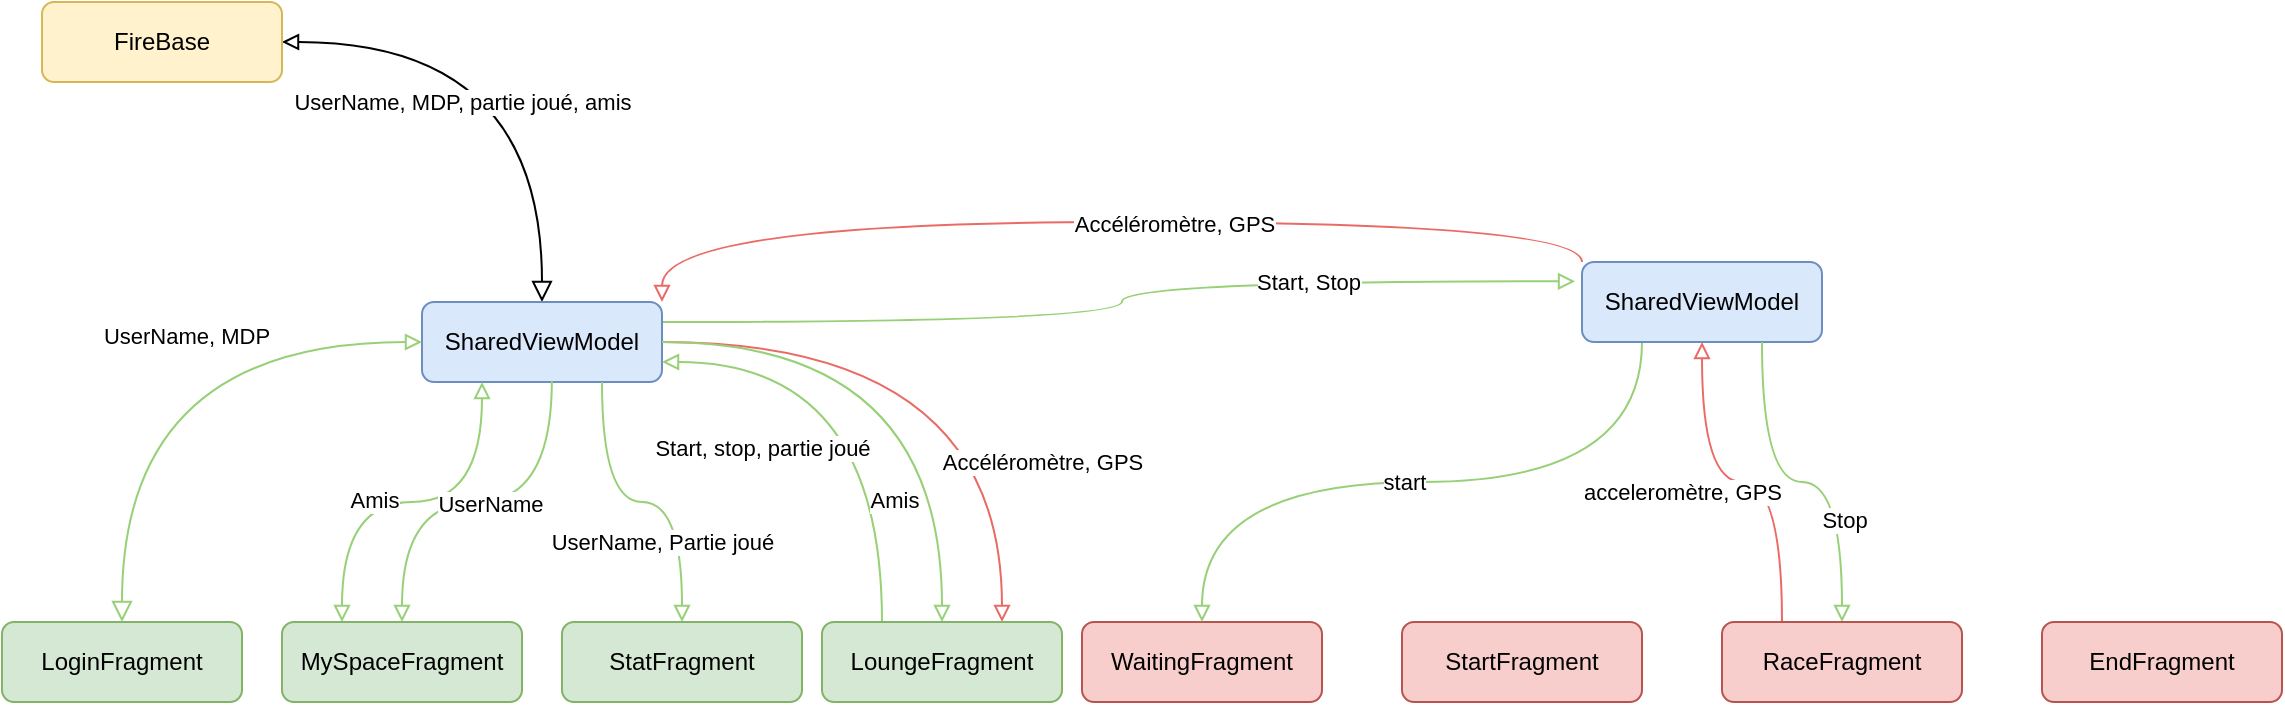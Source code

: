 <mxfile version="20.7.4" type="github">
  <diagram id="C5RBs43oDa-KdzZeNtuy" name="Page-1">
    <mxGraphModel dx="416" dy="246" grid="1" gridSize="10" guides="1" tooltips="1" connect="1" arrows="1" fold="1" page="1" pageScale="1" pageWidth="1169" pageHeight="827" math="0" shadow="0">
      <root>
        <mxCell id="WIyWlLk6GJQsqaUBKTNV-0" />
        <mxCell id="WIyWlLk6GJQsqaUBKTNV-1" parent="WIyWlLk6GJQsqaUBKTNV-0" />
        <mxCell id="WIyWlLk6GJQsqaUBKTNV-2" value="" style="rounded=0;html=1;jettySize=auto;orthogonalLoop=1;fontSize=11;endArrow=block;endFill=0;endSize=8;strokeWidth=1;shadow=0;labelBackgroundColor=none;edgeStyle=orthogonalEdgeStyle;startArrow=block;startFill=0;entryX=0.5;entryY=0;entryDx=0;entryDy=0;curved=1;" parent="WIyWlLk6GJQsqaUBKTNV-1" source="WIyWlLk6GJQsqaUBKTNV-3" target="WIyWlLk6GJQsqaUBKTNV-7" edge="1">
          <mxGeometry relative="1" as="geometry">
            <mxPoint x="120" y="200" as="targetPoint" />
          </mxGeometry>
        </mxCell>
        <mxCell id="8VJfG6XA3ddtNtJdMbC5-22" value="UserName, MDP, partie joué, amis" style="edgeLabel;html=1;align=center;verticalAlign=middle;resizable=0;points=[];" parent="WIyWlLk6GJQsqaUBKTNV-2" vertex="1" connectable="0">
          <mxGeometry x="-0.127" y="6" relative="1" as="geometry">
            <mxPoint x="-24" y="36" as="offset" />
          </mxGeometry>
        </mxCell>
        <mxCell id="WIyWlLk6GJQsqaUBKTNV-3" value="FireBase" style="rounded=1;whiteSpace=wrap;html=1;fontSize=12;glass=0;strokeWidth=1;shadow=0;fillColor=#fff2cc;strokeColor=#d6b656;" parent="WIyWlLk6GJQsqaUBKTNV-1" vertex="1">
          <mxGeometry x="40" y="20" width="120" height="40" as="geometry" />
        </mxCell>
        <mxCell id="8VJfG6XA3ddtNtJdMbC5-25" style="edgeStyle=orthogonalEdgeStyle;curved=1;rounded=0;orthogonalLoop=1;jettySize=auto;html=1;exitX=1;exitY=0;exitDx=0;exitDy=0;entryX=0;entryY=0;entryDx=0;entryDy=0;strokeColor=#EA6B66;fontColor=#000000;startArrow=block;startFill=0;endArrow=none;endFill=0;" parent="WIyWlLk6GJQsqaUBKTNV-1" source="WIyWlLk6GJQsqaUBKTNV-7" target="8VJfG6XA3ddtNtJdMbC5-8" edge="1">
          <mxGeometry relative="1" as="geometry" />
        </mxCell>
        <mxCell id="8VJfG6XA3ddtNtJdMbC5-26" value="Accéléromètre, GPS" style="edgeLabel;html=1;align=center;verticalAlign=middle;resizable=0;points=[];fontColor=#000000;" parent="8VJfG6XA3ddtNtJdMbC5-25" vertex="1" connectable="0">
          <mxGeometry x="0.137" y="-1" relative="1" as="geometry">
            <mxPoint as="offset" />
          </mxGeometry>
        </mxCell>
        <mxCell id="7FnhxVuKhJbF-vYxPbXW-0" style="edgeStyle=orthogonalEdgeStyle;rounded=0;orthogonalLoop=1;jettySize=auto;html=1;entryX=-0.029;entryY=0.241;entryDx=0;entryDy=0;curved=1;endArrow=block;endFill=0;entryPerimeter=0;exitX=1;exitY=0.25;exitDx=0;exitDy=0;strokeColor=#97D077;" edge="1" parent="WIyWlLk6GJQsqaUBKTNV-1" source="WIyWlLk6GJQsqaUBKTNV-7" target="8VJfG6XA3ddtNtJdMbC5-8">
          <mxGeometry relative="1" as="geometry">
            <mxPoint x="390" y="180" as="sourcePoint" />
          </mxGeometry>
        </mxCell>
        <mxCell id="7FnhxVuKhJbF-vYxPbXW-1" value="Start, Stop" style="edgeLabel;html=1;align=center;verticalAlign=middle;resizable=0;points=[];" vertex="1" connectable="0" parent="7FnhxVuKhJbF-vYxPbXW-0">
          <mxGeometry x="0.441" relative="1" as="geometry">
            <mxPoint as="offset" />
          </mxGeometry>
        </mxCell>
        <mxCell id="7FnhxVuKhJbF-vYxPbXW-8" style="edgeStyle=orthogonalEdgeStyle;curved=1;rounded=0;orthogonalLoop=1;jettySize=auto;html=1;entryX=0.75;entryY=0;entryDx=0;entryDy=0;strokeColor=#EA6B66;startArrow=none;startFill=0;endArrow=block;endFill=0;" edge="1" parent="WIyWlLk6GJQsqaUBKTNV-1" source="WIyWlLk6GJQsqaUBKTNV-7" target="8VJfG6XA3ddtNtJdMbC5-18">
          <mxGeometry relative="1" as="geometry" />
        </mxCell>
        <mxCell id="7FnhxVuKhJbF-vYxPbXW-9" value="Accéléromètre, GPS" style="edgeLabel;html=1;align=center;verticalAlign=middle;resizable=0;points=[];" vertex="1" connectable="0" parent="7FnhxVuKhJbF-vYxPbXW-8">
          <mxGeometry x="0.543" y="-11" relative="1" as="geometry">
            <mxPoint x="31" y="-9" as="offset" />
          </mxGeometry>
        </mxCell>
        <mxCell id="WIyWlLk6GJQsqaUBKTNV-7" value="SharedViewModel" style="rounded=1;whiteSpace=wrap;html=1;fontSize=12;glass=0;strokeWidth=1;shadow=0;fillColor=#dae8fc;strokeColor=#6c8ebf;" parent="WIyWlLk6GJQsqaUBKTNV-1" vertex="1">
          <mxGeometry x="230" y="170" width="120" height="40" as="geometry" />
        </mxCell>
        <mxCell id="8VJfG6XA3ddtNtJdMbC5-2" style="rounded=0;orthogonalLoop=1;jettySize=auto;html=1;entryX=0.25;entryY=1;entryDx=0;entryDy=0;startArrow=block;startFill=0;endArrow=block;endFill=0;edgeStyle=orthogonalEdgeStyle;curved=1;fillColor=#60a917;strokeColor=#97D077;exitX=0.25;exitY=0;exitDx=0;exitDy=0;" parent="WIyWlLk6GJQsqaUBKTNV-1" source="WIyWlLk6GJQsqaUBKTNV-11" target="WIyWlLk6GJQsqaUBKTNV-7" edge="1">
          <mxGeometry relative="1" as="geometry">
            <Array as="points">
              <mxPoint x="190" y="270" />
              <mxPoint x="260" y="270" />
            </Array>
          </mxGeometry>
        </mxCell>
        <mxCell id="8VJfG6XA3ddtNtJdMbC5-21" value="Amis" style="edgeLabel;html=1;align=center;verticalAlign=middle;resizable=0;points=[];" parent="8VJfG6XA3ddtNtJdMbC5-2" vertex="1" connectable="0">
          <mxGeometry x="-0.207" y="1" relative="1" as="geometry">
            <mxPoint as="offset" />
          </mxGeometry>
        </mxCell>
        <mxCell id="7FnhxVuKhJbF-vYxPbXW-4" style="edgeStyle=orthogonalEdgeStyle;curved=1;rounded=0;orthogonalLoop=1;jettySize=auto;html=1;entryX=0.541;entryY=0.984;entryDx=0;entryDy=0;entryPerimeter=0;strokeColor=#97D077;startArrow=block;startFill=0;endArrow=none;endFill=0;" edge="1" parent="WIyWlLk6GJQsqaUBKTNV-1" source="WIyWlLk6GJQsqaUBKTNV-11" target="WIyWlLk6GJQsqaUBKTNV-7">
          <mxGeometry relative="1" as="geometry" />
        </mxCell>
        <mxCell id="7FnhxVuKhJbF-vYxPbXW-5" value="UserName" style="edgeLabel;html=1;align=center;verticalAlign=middle;resizable=0;points=[];" vertex="1" connectable="0" parent="7FnhxVuKhJbF-vYxPbXW-4">
          <mxGeometry x="0.059" y="-1" relative="1" as="geometry">
            <mxPoint as="offset" />
          </mxGeometry>
        </mxCell>
        <mxCell id="WIyWlLk6GJQsqaUBKTNV-11" value="MySpaceFragment" style="rounded=1;whiteSpace=wrap;html=1;fontSize=12;glass=0;strokeWidth=1;shadow=0;fillColor=#d5e8d4;strokeColor=#82b366;" parent="WIyWlLk6GJQsqaUBKTNV-1" vertex="1">
          <mxGeometry x="160" y="330" width="120" height="40" as="geometry" />
        </mxCell>
        <mxCell id="WIyWlLk6GJQsqaUBKTNV-12" value="LoginFragment" style="rounded=1;whiteSpace=wrap;html=1;fontSize=12;glass=0;strokeWidth=1;shadow=0;fillColor=#d5e8d4;strokeColor=#82b366;" parent="WIyWlLk6GJQsqaUBKTNV-1" vertex="1">
          <mxGeometry x="20" y="330" width="120" height="40" as="geometry" />
        </mxCell>
        <mxCell id="8VJfG6XA3ddtNtJdMbC5-1" value="" style="rounded=0;html=1;jettySize=auto;orthogonalLoop=1;fontSize=11;endArrow=block;endFill=0;endSize=8;strokeWidth=1;shadow=0;labelBackgroundColor=none;startArrow=block;startFill=0;exitX=0;exitY=0.5;exitDx=0;exitDy=0;entryX=0.5;entryY=0;entryDx=0;entryDy=0;edgeStyle=orthogonalEdgeStyle;curved=1;fontColor=#97D077;strokeColor=#97D077;" parent="WIyWlLk6GJQsqaUBKTNV-1" source="WIyWlLk6GJQsqaUBKTNV-7" target="WIyWlLk6GJQsqaUBKTNV-12" edge="1">
          <mxGeometry x="-0.091" y="-10" relative="1" as="geometry">
            <mxPoint x="280.0" y="240.04" as="sourcePoint" />
            <mxPoint x="280.0" y="310.04" as="targetPoint" />
            <mxPoint as="offset" />
          </mxGeometry>
        </mxCell>
        <mxCell id="8VJfG6XA3ddtNtJdMbC5-20" value="UserName, MDP" style="edgeLabel;html=1;align=center;verticalAlign=middle;resizable=0;points=[];" parent="8VJfG6XA3ddtNtJdMbC5-1" vertex="1" connectable="0">
          <mxGeometry x="-0.184" y="-3" relative="1" as="geometry">
            <mxPoint as="offset" />
          </mxGeometry>
        </mxCell>
        <mxCell id="8VJfG6XA3ddtNtJdMbC5-6" style="edgeStyle=orthogonalEdgeStyle;curved=1;rounded=0;orthogonalLoop=1;jettySize=auto;html=1;entryX=0.75;entryY=1;entryDx=0;entryDy=0;startArrow=block;startFill=0;endArrow=none;endFill=0;exitX=0.5;exitY=0;exitDx=0;exitDy=0;strokeColor=#97D077;" parent="WIyWlLk6GJQsqaUBKTNV-1" source="8VJfG6XA3ddtNtJdMbC5-3" target="WIyWlLk6GJQsqaUBKTNV-7" edge="1">
          <mxGeometry relative="1" as="geometry" />
        </mxCell>
        <mxCell id="8VJfG6XA3ddtNtJdMbC5-23" value="UserName, Partie joué" style="edgeLabel;html=1;align=center;verticalAlign=middle;resizable=0;points=[];fontColor=#000000;" parent="8VJfG6XA3ddtNtJdMbC5-6" vertex="1" connectable="0">
          <mxGeometry x="0.34" y="-3" relative="1" as="geometry">
            <mxPoint x="27" y="27" as="offset" />
          </mxGeometry>
        </mxCell>
        <mxCell id="8VJfG6XA3ddtNtJdMbC5-3" value="StatFragment" style="rounded=1;whiteSpace=wrap;html=1;fontSize=12;glass=0;strokeWidth=1;shadow=0;fillColor=#d5e8d4;strokeColor=#82b366;" parent="WIyWlLk6GJQsqaUBKTNV-1" vertex="1">
          <mxGeometry x="300" y="330" width="120" height="40" as="geometry" />
        </mxCell>
        <mxCell id="8VJfG6XA3ddtNtJdMbC5-7" value="WaitingFragment" style="rounded=1;whiteSpace=wrap;html=1;fontSize=12;glass=0;strokeWidth=1;shadow=0;fillColor=#f8cecc;strokeColor=#b85450;" parent="WIyWlLk6GJQsqaUBKTNV-1" vertex="1">
          <mxGeometry x="560" y="330" width="120" height="40" as="geometry" />
        </mxCell>
        <mxCell id="8VJfG6XA3ddtNtJdMbC5-10" style="edgeStyle=orthogonalEdgeStyle;curved=1;rounded=0;orthogonalLoop=1;jettySize=auto;html=1;entryX=0.5;entryY=0;entryDx=0;entryDy=0;strokeColor=#97D077;startArrow=none;startFill=0;endArrow=block;endFill=0;exitX=0.25;exitY=1;exitDx=0;exitDy=0;" parent="WIyWlLk6GJQsqaUBKTNV-1" source="8VJfG6XA3ddtNtJdMbC5-8" target="8VJfG6XA3ddtNtJdMbC5-7" edge="1">
          <mxGeometry relative="1" as="geometry" />
        </mxCell>
        <mxCell id="8VJfG6XA3ddtNtJdMbC5-27" value="start" style="edgeLabel;html=1;align=center;verticalAlign=middle;resizable=0;points=[];fontColor=#000000;" parent="8VJfG6XA3ddtNtJdMbC5-10" vertex="1" connectable="0">
          <mxGeometry x="-0.207" relative="1" as="geometry">
            <mxPoint x="-47" as="offset" />
          </mxGeometry>
        </mxCell>
        <mxCell id="8VJfG6XA3ddtNtJdMbC5-8" value="SharedViewModel" style="rounded=1;whiteSpace=wrap;html=1;fontSize=12;glass=0;strokeWidth=1;shadow=0;fillColor=#dae8fc;strokeColor=#6c8ebf;" parent="WIyWlLk6GJQsqaUBKTNV-1" vertex="1">
          <mxGeometry x="810" y="150" width="120" height="40" as="geometry" />
        </mxCell>
        <mxCell id="8VJfG6XA3ddtNtJdMbC5-11" value="StartFragment" style="rounded=1;whiteSpace=wrap;html=1;fontSize=12;glass=0;strokeWidth=1;shadow=0;fillColor=#f8cecc;strokeColor=#b85450;" parent="WIyWlLk6GJQsqaUBKTNV-1" vertex="1">
          <mxGeometry x="720" y="330" width="120" height="40" as="geometry" />
        </mxCell>
        <mxCell id="8VJfG6XA3ddtNtJdMbC5-15" style="edgeStyle=orthogonalEdgeStyle;curved=1;rounded=0;orthogonalLoop=1;jettySize=auto;html=1;entryX=0.5;entryY=1;entryDx=0;entryDy=0;strokeColor=#EA6B66;startArrow=none;startFill=0;endArrow=block;endFill=0;exitX=0.25;exitY=0;exitDx=0;exitDy=0;" parent="WIyWlLk6GJQsqaUBKTNV-1" source="8VJfG6XA3ddtNtJdMbC5-12" target="8VJfG6XA3ddtNtJdMbC5-8" edge="1">
          <mxGeometry relative="1" as="geometry" />
        </mxCell>
        <mxCell id="8VJfG6XA3ddtNtJdMbC5-28" value="acceleromètre, GPS" style="edgeLabel;html=1;align=center;verticalAlign=middle;resizable=0;points=[];fontColor=#000000;" parent="8VJfG6XA3ddtNtJdMbC5-15" vertex="1" connectable="0">
          <mxGeometry x="-0.1" y="5" relative="1" as="geometry">
            <mxPoint x="-39" as="offset" />
          </mxGeometry>
        </mxCell>
        <mxCell id="7FnhxVuKhJbF-vYxPbXW-2" style="edgeStyle=orthogonalEdgeStyle;curved=1;rounded=0;orthogonalLoop=1;jettySize=auto;html=1;entryX=0.75;entryY=1;entryDx=0;entryDy=0;strokeColor=#97D077;startArrow=block;startFill=0;endArrow=none;endFill=0;" edge="1" parent="WIyWlLk6GJQsqaUBKTNV-1" source="8VJfG6XA3ddtNtJdMbC5-12" target="8VJfG6XA3ddtNtJdMbC5-8">
          <mxGeometry relative="1" as="geometry" />
        </mxCell>
        <mxCell id="7FnhxVuKhJbF-vYxPbXW-3" value="Stop" style="edgeLabel;html=1;align=center;verticalAlign=middle;resizable=0;points=[];" vertex="1" connectable="0" parent="7FnhxVuKhJbF-vYxPbXW-2">
          <mxGeometry x="-0.434" y="-1" relative="1" as="geometry">
            <mxPoint as="offset" />
          </mxGeometry>
        </mxCell>
        <mxCell id="8VJfG6XA3ddtNtJdMbC5-12" value="RaceFragment" style="rounded=1;whiteSpace=wrap;html=1;fontSize=12;glass=0;strokeWidth=1;shadow=0;fillColor=#f8cecc;strokeColor=#b85450;" parent="WIyWlLk6GJQsqaUBKTNV-1" vertex="1">
          <mxGeometry x="880" y="330" width="120" height="40" as="geometry" />
        </mxCell>
        <mxCell id="8VJfG6XA3ddtNtJdMbC5-13" value="EndFragment" style="rounded=1;whiteSpace=wrap;html=1;fontSize=12;glass=0;strokeWidth=1;shadow=0;fillColor=#f8cecc;strokeColor=#b85450;" parent="WIyWlLk6GJQsqaUBKTNV-1" vertex="1">
          <mxGeometry x="1040" y="330" width="120" height="40" as="geometry" />
        </mxCell>
        <mxCell id="8VJfG6XA3ddtNtJdMbC5-19" style="edgeStyle=orthogonalEdgeStyle;curved=1;rounded=0;orthogonalLoop=1;jettySize=auto;html=1;entryX=1;entryY=0.75;entryDx=0;entryDy=0;strokeColor=#97D077;startArrow=none;startFill=0;endArrow=block;endFill=0;exitX=0.25;exitY=0;exitDx=0;exitDy=0;" parent="WIyWlLk6GJQsqaUBKTNV-1" source="8VJfG6XA3ddtNtJdMbC5-18" target="WIyWlLk6GJQsqaUBKTNV-7" edge="1">
          <mxGeometry relative="1" as="geometry" />
        </mxCell>
        <mxCell id="8VJfG6XA3ddtNtJdMbC5-24" value="Start, stop, partie joué" style="edgeLabel;html=1;align=center;verticalAlign=middle;resizable=0;points=[];fontColor=#000000;" parent="8VJfG6XA3ddtNtJdMbC5-19" vertex="1" connectable="0">
          <mxGeometry x="-0.273" y="25" relative="1" as="geometry">
            <mxPoint x="-35" as="offset" />
          </mxGeometry>
        </mxCell>
        <mxCell id="7FnhxVuKhJbF-vYxPbXW-6" style="edgeStyle=orthogonalEdgeStyle;curved=1;rounded=0;orthogonalLoop=1;jettySize=auto;html=1;entryX=1;entryY=0.5;entryDx=0;entryDy=0;strokeColor=#97D077;startArrow=block;startFill=0;endArrow=none;endFill=0;exitX=0.5;exitY=0;exitDx=0;exitDy=0;" edge="1" parent="WIyWlLk6GJQsqaUBKTNV-1" source="8VJfG6XA3ddtNtJdMbC5-18" target="WIyWlLk6GJQsqaUBKTNV-7">
          <mxGeometry relative="1" as="geometry" />
        </mxCell>
        <mxCell id="7FnhxVuKhJbF-vYxPbXW-7" value="Amis" style="edgeLabel;html=1;align=center;verticalAlign=middle;resizable=0;points=[];" vertex="1" connectable="0" parent="7FnhxVuKhJbF-vYxPbXW-6">
          <mxGeometry x="-0.411" y="24" relative="1" as="geometry">
            <mxPoint y="21" as="offset" />
          </mxGeometry>
        </mxCell>
        <mxCell id="8VJfG6XA3ddtNtJdMbC5-18" value="LoungeFragment" style="rounded=1;whiteSpace=wrap;html=1;fontSize=12;glass=0;strokeWidth=1;shadow=0;fillColor=#d5e8d4;strokeColor=#82b366;" parent="WIyWlLk6GJQsqaUBKTNV-1" vertex="1">
          <mxGeometry x="430" y="330" width="120" height="40" as="geometry" />
        </mxCell>
      </root>
    </mxGraphModel>
  </diagram>
</mxfile>
